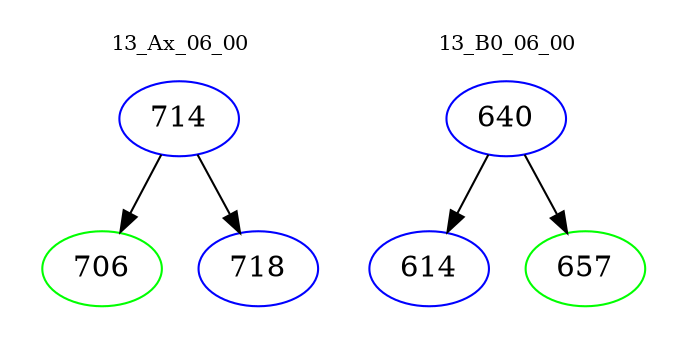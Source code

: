 digraph{
subgraph cluster_0 {
color = white
label = "13_Ax_06_00";
fontsize=10;
T0_714 [label="714", color="blue"]
T0_714 -> T0_706 [color="black"]
T0_706 [label="706", color="green"]
T0_714 -> T0_718 [color="black"]
T0_718 [label="718", color="blue"]
}
subgraph cluster_1 {
color = white
label = "13_B0_06_00";
fontsize=10;
T1_640 [label="640", color="blue"]
T1_640 -> T1_614 [color="black"]
T1_614 [label="614", color="blue"]
T1_640 -> T1_657 [color="black"]
T1_657 [label="657", color="green"]
}
}
